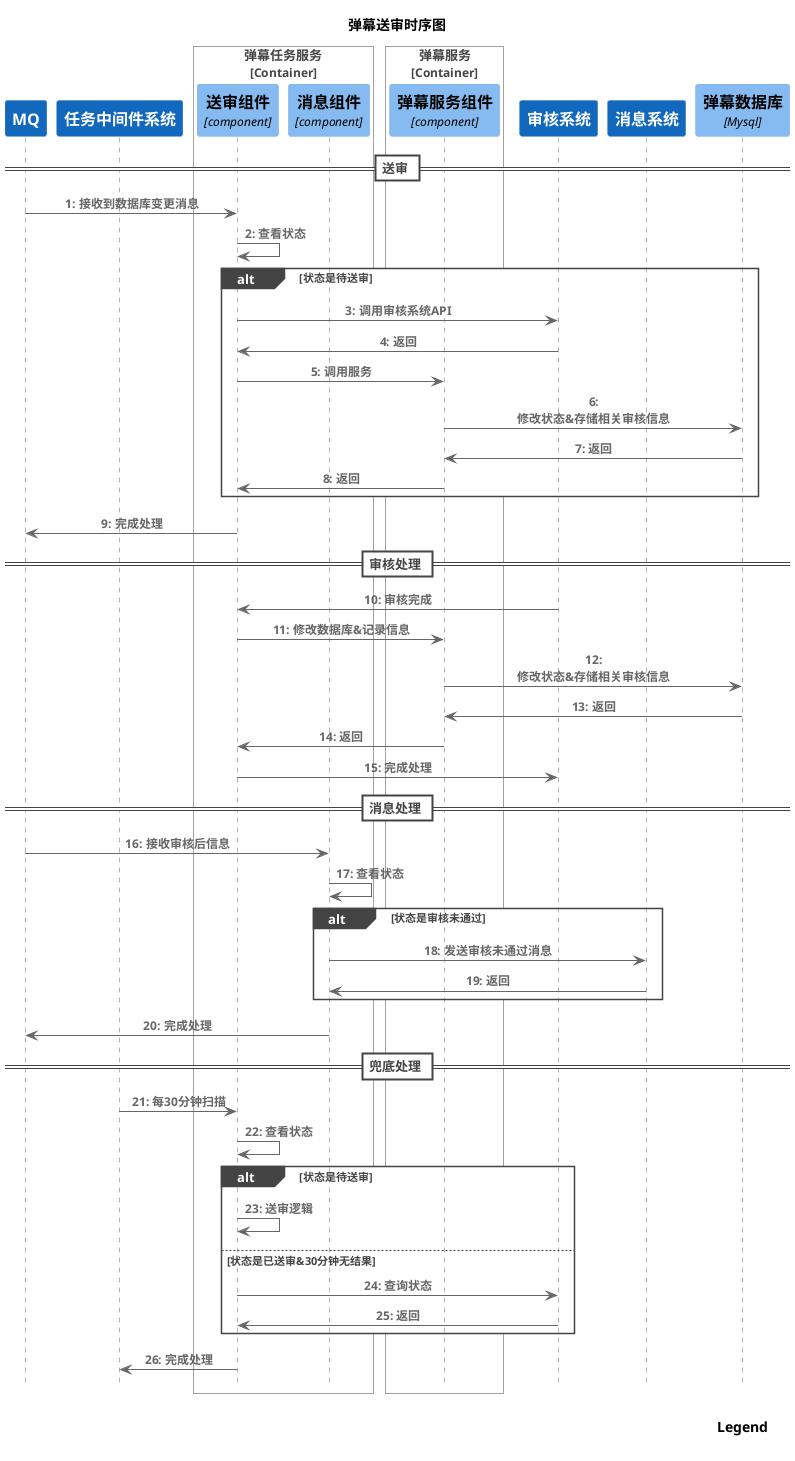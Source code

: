 @startuml
!include <C4/C4_Sequence>
SHOW_INDEX()
SHOW_LEGEND()

title 弹幕送审时序图
System(rocketmq,"MQ")
System(job,"任务中间件系统")
Container_Boundary(barrageJobService, "弹幕任务服务")
    Component(auditComponent, "送审组件", "component", "弹幕送审")
    Component(messageComponent, "消息组件", "component", "消息组件")
Boundary_End()

Container_Boundary(barrageService, "弹幕服务")
    Component(barrageComponent, "弹幕服务组件", "component", "弹幕服务组件")
Boundary_End()

System(auditSystem,"审核系统")
System(messageSystem,"消息系统")
ComponentDb(db, "弹幕数据库", "Mysql")

== 送审 ==
Rel(rocketmq, auditComponent, "接收到数据库变更消息")
Rel(auditComponent, auditComponent, "查看状态")
alt 状态是待送审
 Rel(auditComponent, auditSystem, "调用审核系统API")
 Rel(auditSystem, auditComponent, "返回")
 Rel(auditComponent,barrageComponent , "调用服务")
 Rel(barrageComponent,db , "修改状态&存储相关审核信息")
 Rel(db,barrageComponent , "返回")
 Rel(barrageComponent,auditComponent , "返回")
end
Rel(auditComponent,rocketmq , "完成处理")

== 审核处理 ==
Rel(auditSystem, auditComponent, "审核完成")
Rel(auditComponent, barrageComponent, "修改数据库&记录信息")
Rel(barrageComponent,db , "修改状态&存储相关审核信息")
Rel(db,barrageComponent , "返回")
Rel(barrageComponent,auditComponent , "返回")
Rel(auditComponent,auditSystem , "完成处理")


== 消息处理 ==
Rel(rocketmq, messageComponent, "接收审核后信息")
Rel(messageComponent, messageComponent, "查看状态")
alt 状态是审核未通过
 Rel(messageComponent, messageSystem, "发送审核未通过消息")
 Rel(messageSystem, messageComponent, "返回")
end
Rel(messageComponent,rocketmq , "完成处理")


== 兜底处理 ==
Rel(job, auditComponent, "每30分钟扫描")
Rel(auditComponent, auditComponent, "查看状态")
alt 状态是待送审
 Rel(auditComponent, auditComponent, "送审逻辑")
else 状态是已送审&30分钟无结果
 Rel(auditComponent, auditSystem, "查询状态")
 Rel(auditSystem, auditComponent, "返回")
end
Rel(auditComponent,job , "完成处理")


@enduml